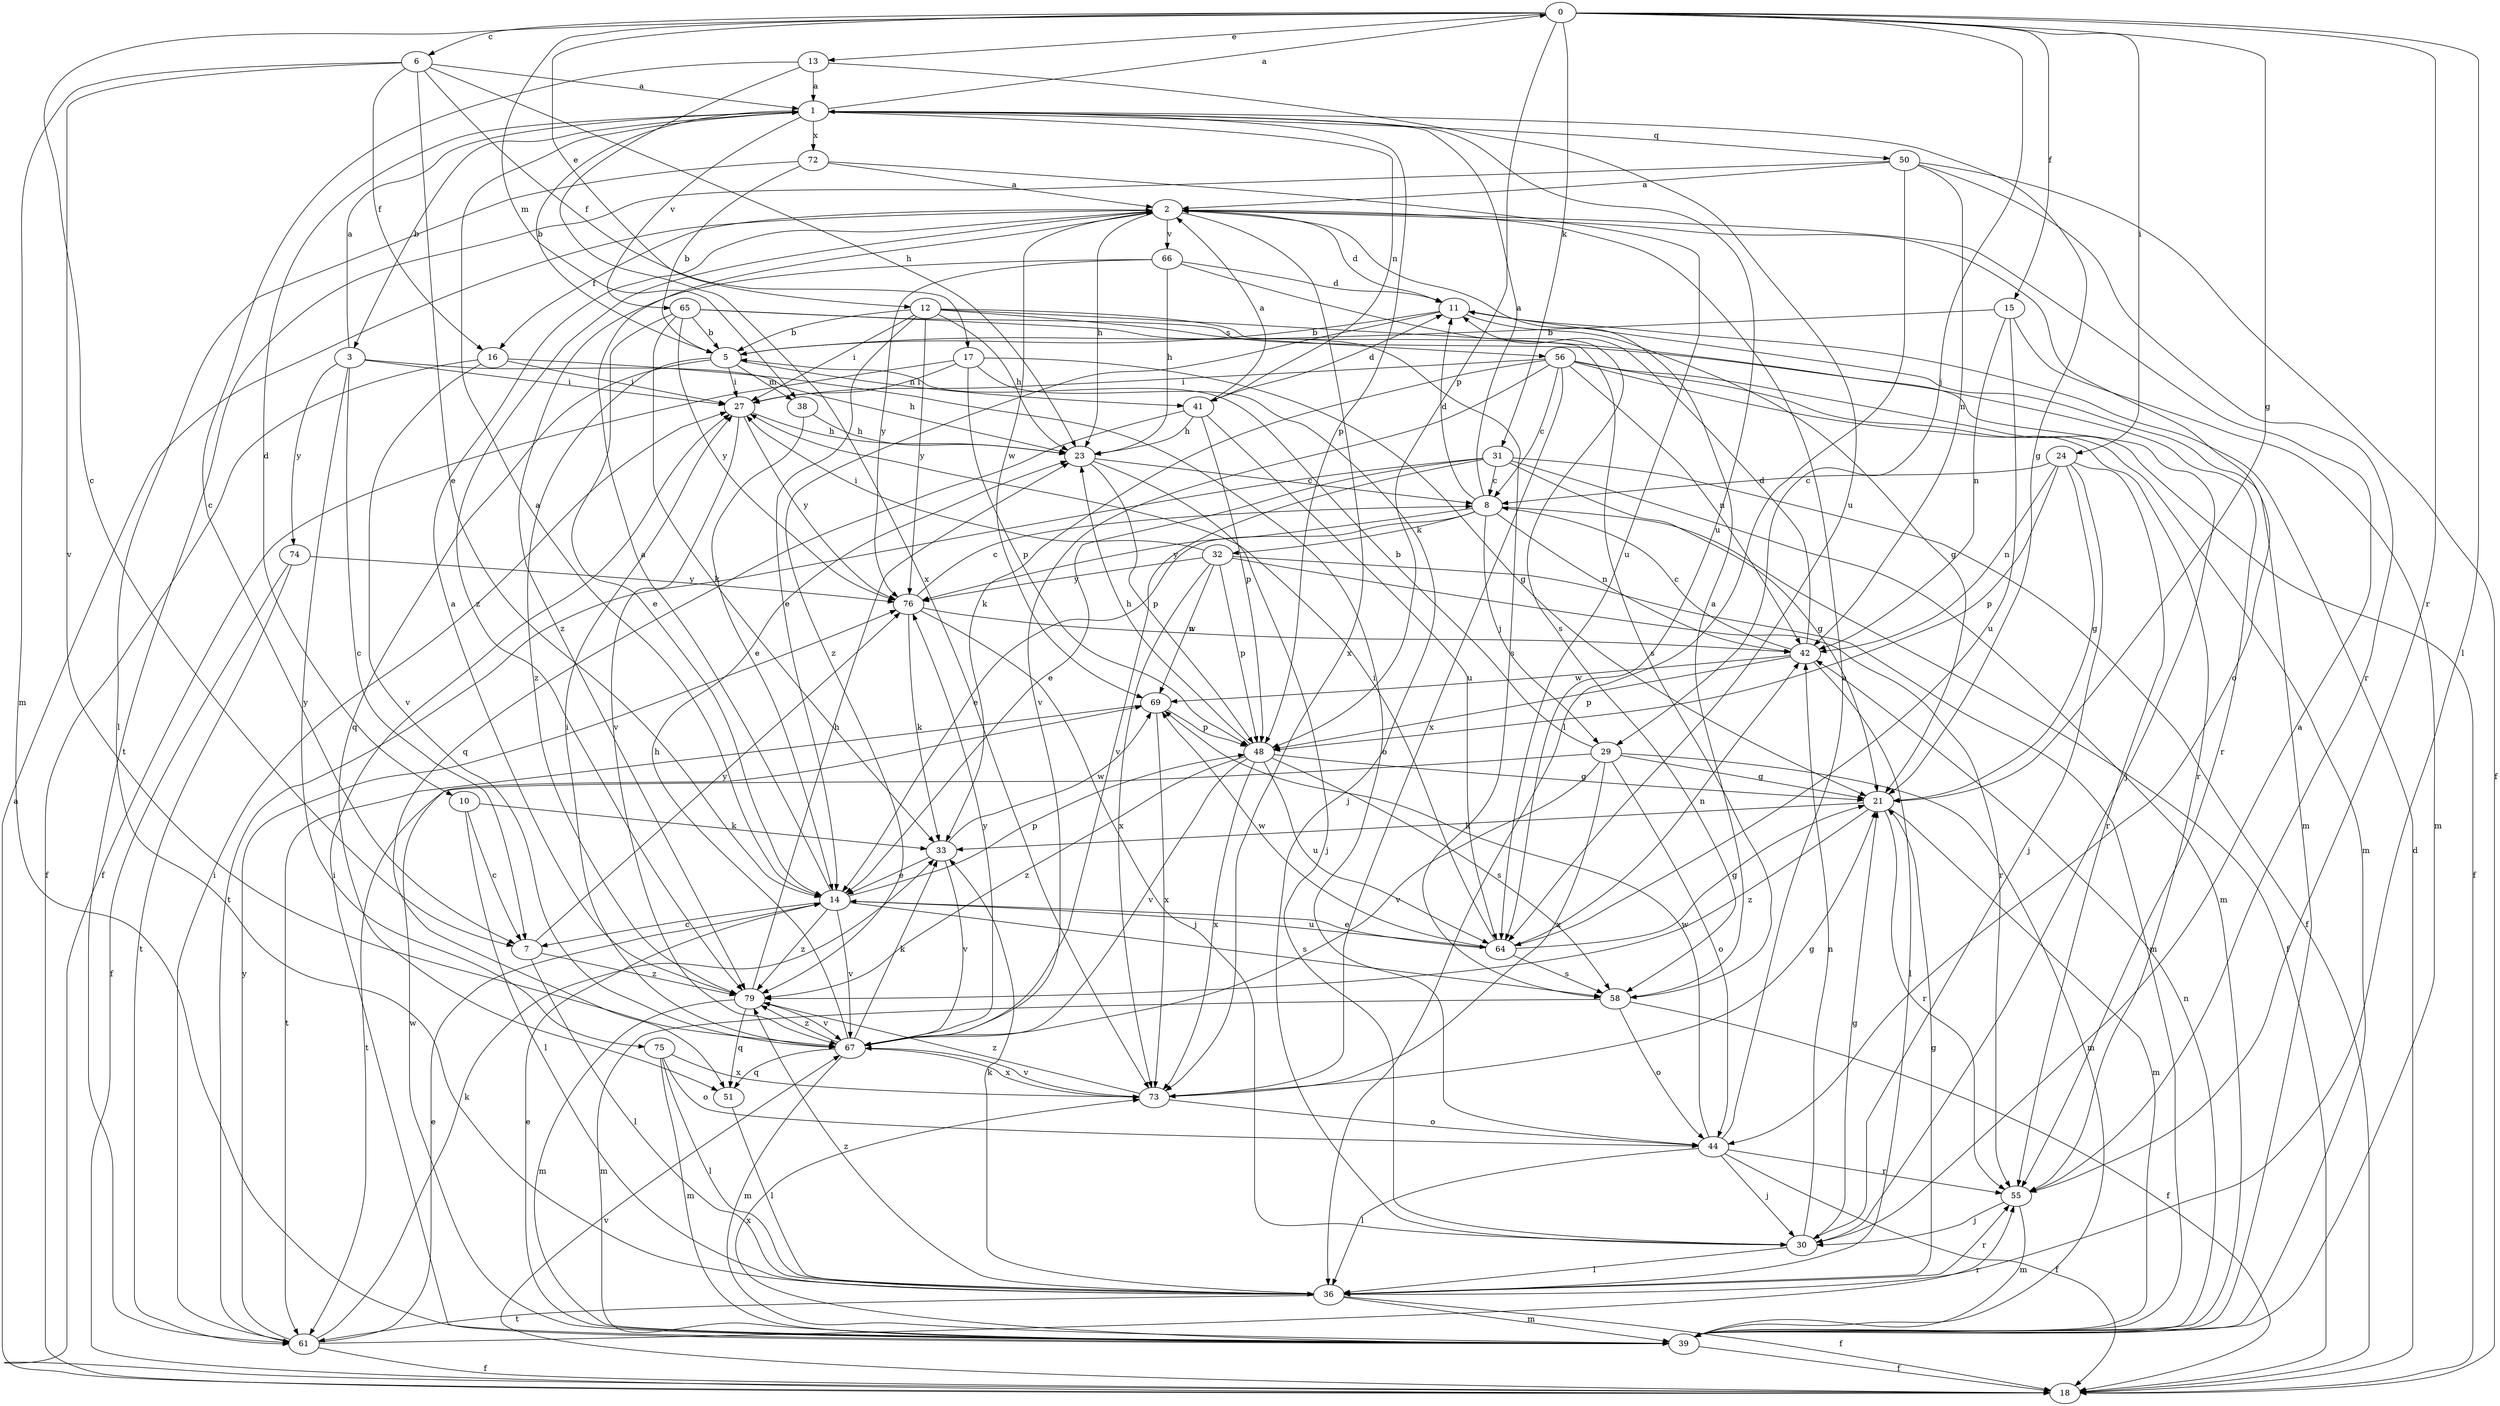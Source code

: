 strict digraph  {
0;
1;
2;
3;
5;
6;
7;
8;
10;
11;
12;
13;
14;
15;
16;
17;
18;
21;
23;
24;
27;
29;
30;
31;
32;
33;
36;
38;
39;
41;
42;
44;
48;
50;
51;
55;
56;
58;
61;
64;
65;
66;
67;
69;
72;
73;
74;
75;
76;
79;
0 -> 6  [label=c];
0 -> 7  [label=c];
0 -> 12  [label=e];
0 -> 13  [label=e];
0 -> 15  [label=f];
0 -> 21  [label=g];
0 -> 24  [label=i];
0 -> 29  [label=j];
0 -> 31  [label=k];
0 -> 36  [label=l];
0 -> 38  [label=m];
0 -> 48  [label=p];
0 -> 55  [label=r];
1 -> 0  [label=a];
1 -> 3  [label=b];
1 -> 5  [label=b];
1 -> 10  [label=d];
1 -> 21  [label=g];
1 -> 41  [label=n];
1 -> 48  [label=p];
1 -> 50  [label=q];
1 -> 64  [label=u];
1 -> 65  [label=v];
1 -> 72  [label=x];
2 -> 11  [label=d];
2 -> 16  [label=f];
2 -> 23  [label=h];
2 -> 44  [label=o];
2 -> 66  [label=v];
2 -> 69  [label=w];
2 -> 73  [label=x];
2 -> 79  [label=z];
3 -> 1  [label=a];
3 -> 7  [label=c];
3 -> 23  [label=h];
3 -> 27  [label=i];
3 -> 74  [label=y];
3 -> 75  [label=y];
5 -> 27  [label=i];
5 -> 38  [label=m];
5 -> 41  [label=n];
5 -> 51  [label=q];
5 -> 79  [label=z];
6 -> 1  [label=a];
6 -> 14  [label=e];
6 -> 16  [label=f];
6 -> 17  [label=f];
6 -> 23  [label=h];
6 -> 39  [label=m];
6 -> 67  [label=v];
7 -> 36  [label=l];
7 -> 76  [label=y];
7 -> 79  [label=z];
8 -> 1  [label=a];
8 -> 11  [label=d];
8 -> 14  [label=e];
8 -> 18  [label=f];
8 -> 29  [label=j];
8 -> 32  [label=k];
8 -> 42  [label=n];
8 -> 76  [label=y];
10 -> 7  [label=c];
10 -> 33  [label=k];
10 -> 36  [label=l];
11 -> 5  [label=b];
11 -> 21  [label=g];
11 -> 39  [label=m];
11 -> 79  [label=z];
12 -> 5  [label=b];
12 -> 14  [label=e];
12 -> 23  [label=h];
12 -> 27  [label=i];
12 -> 30  [label=j];
12 -> 56  [label=s];
12 -> 58  [label=s];
12 -> 76  [label=y];
13 -> 1  [label=a];
13 -> 7  [label=c];
13 -> 64  [label=u];
13 -> 73  [label=x];
14 -> 1  [label=a];
14 -> 2  [label=a];
14 -> 7  [label=c];
14 -> 48  [label=p];
14 -> 58  [label=s];
14 -> 64  [label=u];
14 -> 67  [label=v];
14 -> 79  [label=z];
15 -> 5  [label=b];
15 -> 39  [label=m];
15 -> 42  [label=n];
15 -> 64  [label=u];
16 -> 18  [label=f];
16 -> 27  [label=i];
16 -> 44  [label=o];
16 -> 67  [label=v];
17 -> 18  [label=f];
17 -> 21  [label=g];
17 -> 27  [label=i];
17 -> 30  [label=j];
17 -> 48  [label=p];
18 -> 2  [label=a];
18 -> 11  [label=d];
18 -> 67  [label=v];
21 -> 33  [label=k];
21 -> 39  [label=m];
21 -> 55  [label=r];
21 -> 79  [label=z];
23 -> 8  [label=c];
23 -> 30  [label=j];
23 -> 48  [label=p];
24 -> 8  [label=c];
24 -> 21  [label=g];
24 -> 30  [label=j];
24 -> 42  [label=n];
24 -> 48  [label=p];
24 -> 55  [label=r];
27 -> 23  [label=h];
27 -> 67  [label=v];
27 -> 76  [label=y];
29 -> 5  [label=b];
29 -> 21  [label=g];
29 -> 39  [label=m];
29 -> 44  [label=o];
29 -> 61  [label=t];
29 -> 67  [label=v];
29 -> 73  [label=x];
30 -> 2  [label=a];
30 -> 21  [label=g];
30 -> 36  [label=l];
30 -> 42  [label=n];
31 -> 8  [label=c];
31 -> 14  [label=e];
31 -> 18  [label=f];
31 -> 21  [label=g];
31 -> 39  [label=m];
31 -> 61  [label=t];
31 -> 67  [label=v];
32 -> 27  [label=i];
32 -> 39  [label=m];
32 -> 48  [label=p];
32 -> 55  [label=r];
32 -> 69  [label=w];
32 -> 73  [label=x];
32 -> 76  [label=y];
33 -> 14  [label=e];
33 -> 67  [label=v];
33 -> 69  [label=w];
36 -> 18  [label=f];
36 -> 21  [label=g];
36 -> 33  [label=k];
36 -> 39  [label=m];
36 -> 55  [label=r];
36 -> 61  [label=t];
36 -> 79  [label=z];
38 -> 14  [label=e];
38 -> 23  [label=h];
39 -> 14  [label=e];
39 -> 18  [label=f];
39 -> 27  [label=i];
39 -> 42  [label=n];
39 -> 69  [label=w];
39 -> 73  [label=x];
41 -> 2  [label=a];
41 -> 11  [label=d];
41 -> 23  [label=h];
41 -> 48  [label=p];
41 -> 51  [label=q];
41 -> 64  [label=u];
42 -> 8  [label=c];
42 -> 11  [label=d];
42 -> 36  [label=l];
42 -> 48  [label=p];
42 -> 69  [label=w];
44 -> 2  [label=a];
44 -> 18  [label=f];
44 -> 30  [label=j];
44 -> 36  [label=l];
44 -> 55  [label=r];
44 -> 69  [label=w];
48 -> 21  [label=g];
48 -> 23  [label=h];
48 -> 58  [label=s];
48 -> 64  [label=u];
48 -> 67  [label=v];
48 -> 73  [label=x];
48 -> 79  [label=z];
50 -> 2  [label=a];
50 -> 18  [label=f];
50 -> 36  [label=l];
50 -> 42  [label=n];
50 -> 55  [label=r];
50 -> 61  [label=t];
51 -> 36  [label=l];
55 -> 30  [label=j];
55 -> 39  [label=m];
56 -> 8  [label=c];
56 -> 18  [label=f];
56 -> 27  [label=i];
56 -> 33  [label=k];
56 -> 39  [label=m];
56 -> 42  [label=n];
56 -> 55  [label=r];
56 -> 67  [label=v];
56 -> 73  [label=x];
58 -> 2  [label=a];
58 -> 18  [label=f];
58 -> 39  [label=m];
58 -> 44  [label=o];
61 -> 14  [label=e];
61 -> 18  [label=f];
61 -> 27  [label=i];
61 -> 33  [label=k];
61 -> 55  [label=r];
61 -> 76  [label=y];
64 -> 14  [label=e];
64 -> 21  [label=g];
64 -> 27  [label=i];
64 -> 42  [label=n];
64 -> 58  [label=s];
64 -> 69  [label=w];
65 -> 5  [label=b];
65 -> 14  [label=e];
65 -> 33  [label=k];
65 -> 55  [label=r];
65 -> 58  [label=s];
65 -> 76  [label=y];
66 -> 11  [label=d];
66 -> 23  [label=h];
66 -> 58  [label=s];
66 -> 76  [label=y];
66 -> 79  [label=z];
67 -> 23  [label=h];
67 -> 27  [label=i];
67 -> 33  [label=k];
67 -> 39  [label=m];
67 -> 51  [label=q];
67 -> 73  [label=x];
67 -> 76  [label=y];
67 -> 79  [label=z];
69 -> 48  [label=p];
69 -> 61  [label=t];
69 -> 73  [label=x];
72 -> 2  [label=a];
72 -> 5  [label=b];
72 -> 36  [label=l];
72 -> 64  [label=u];
73 -> 21  [label=g];
73 -> 44  [label=o];
73 -> 67  [label=v];
73 -> 79  [label=z];
74 -> 18  [label=f];
74 -> 61  [label=t];
74 -> 76  [label=y];
75 -> 36  [label=l];
75 -> 39  [label=m];
75 -> 44  [label=o];
75 -> 73  [label=x];
76 -> 8  [label=c];
76 -> 30  [label=j];
76 -> 33  [label=k];
76 -> 42  [label=n];
79 -> 2  [label=a];
79 -> 23  [label=h];
79 -> 39  [label=m];
79 -> 51  [label=q];
79 -> 67  [label=v];
}

